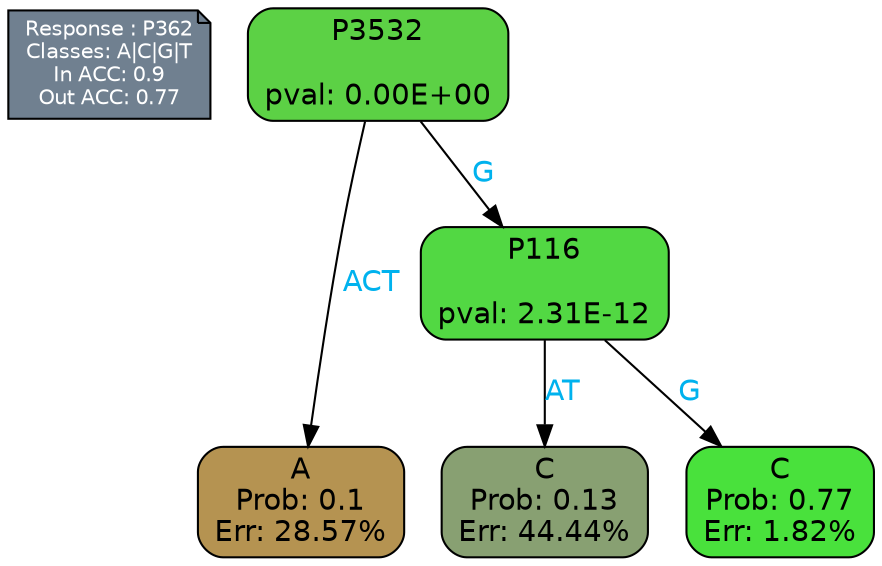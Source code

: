 digraph Tree {
node [shape=box, style="filled, rounded", color="black", fontname=helvetica] ;
graph [ranksep=equally, splines=polylines, bgcolor=transparent, dpi=600] ;
edge [fontname=helvetica] ;
LEGEND [label="Response : P362
Classes: A|C|G|T
In ACC: 0.9
Out ACC: 0.77
",shape=note,align=left,style=filled,fillcolor="slategray",fontcolor="white",fontsize=10];1 [label="P3532

pval: 0.00E+00", fillcolor="#5cd145"] ;
2 [label="A
Prob: 0.1
Err: 28.57%", fillcolor="#b59351"] ;
3 [label="P116

pval: 2.31E-12", fillcolor="#52d843"] ;
4 [label="C
Prob: 0.13
Err: 44.44%", fillcolor="#88a072"] ;
5 [label="C
Prob: 0.77
Err: 1.82%", fillcolor="#49e13c"] ;
1 -> 2 [label="ACT",fontcolor=deepskyblue2] ;
1 -> 3 [label="G",fontcolor=deepskyblue2] ;
3 -> 4 [label="AT",fontcolor=deepskyblue2] ;
3 -> 5 [label="G",fontcolor=deepskyblue2] ;
{rank = same; 2;4;5;}{rank = same; LEGEND;1;}}
